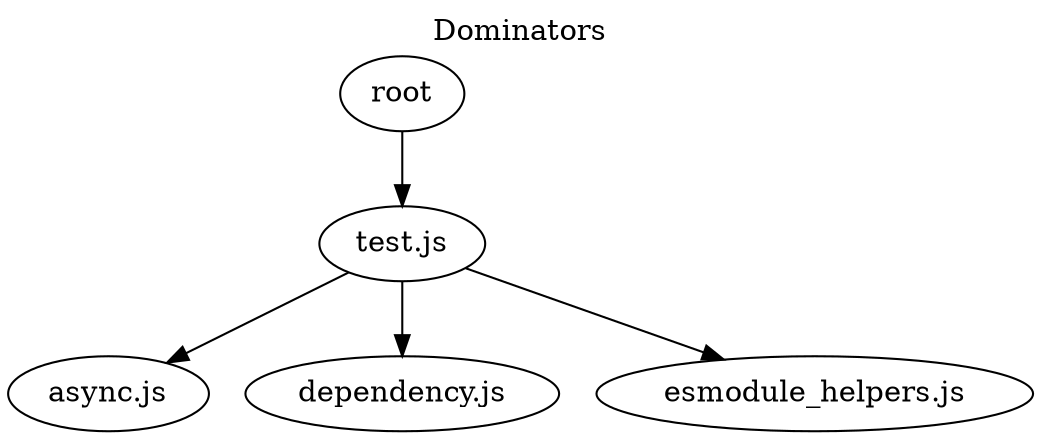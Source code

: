 digraph dominators {
  labelloc="t";
  label="Dominators";

  "root";
  "root" -> "test.js";
  "async.js";
  "dependency.js";
  "esmodule_helpers.js";
  "test.js";

  "test.js" -> "async.js";
  "test.js" -> "dependency.js";
  "test.js" -> "esmodule_helpers.js";
}
